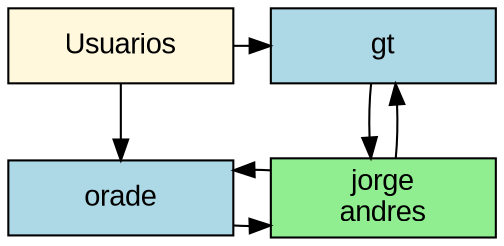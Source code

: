 digraph MatrizDispersa {
    node [shape=box, fontname="Arial"];
        Mt [label="Usuarios"; width=1.5; style=filled; fillcolor=cornsilk; group=0];
    Mt -> F0;
    Mt -> C0;
    // Filas
    F0 [label="orade"; width=1.5; style=filled; fillcolor=lightblue; group=0];
    
// Columnas
    C0 [label="gt"; width=1.5; style=filled; fillcolor=lightblue; group=1];

// Nodos
0 [label="jorge\nandres"; width=1.5; style=filled; fillcolor=lightgreen; group=1];
    {rank=same; F0; 0};

    F0 -> 0;
    0 -> F0;
    C0 -> 0;
    0 -> C0;

    {rank=same; Mt; C0};
}
